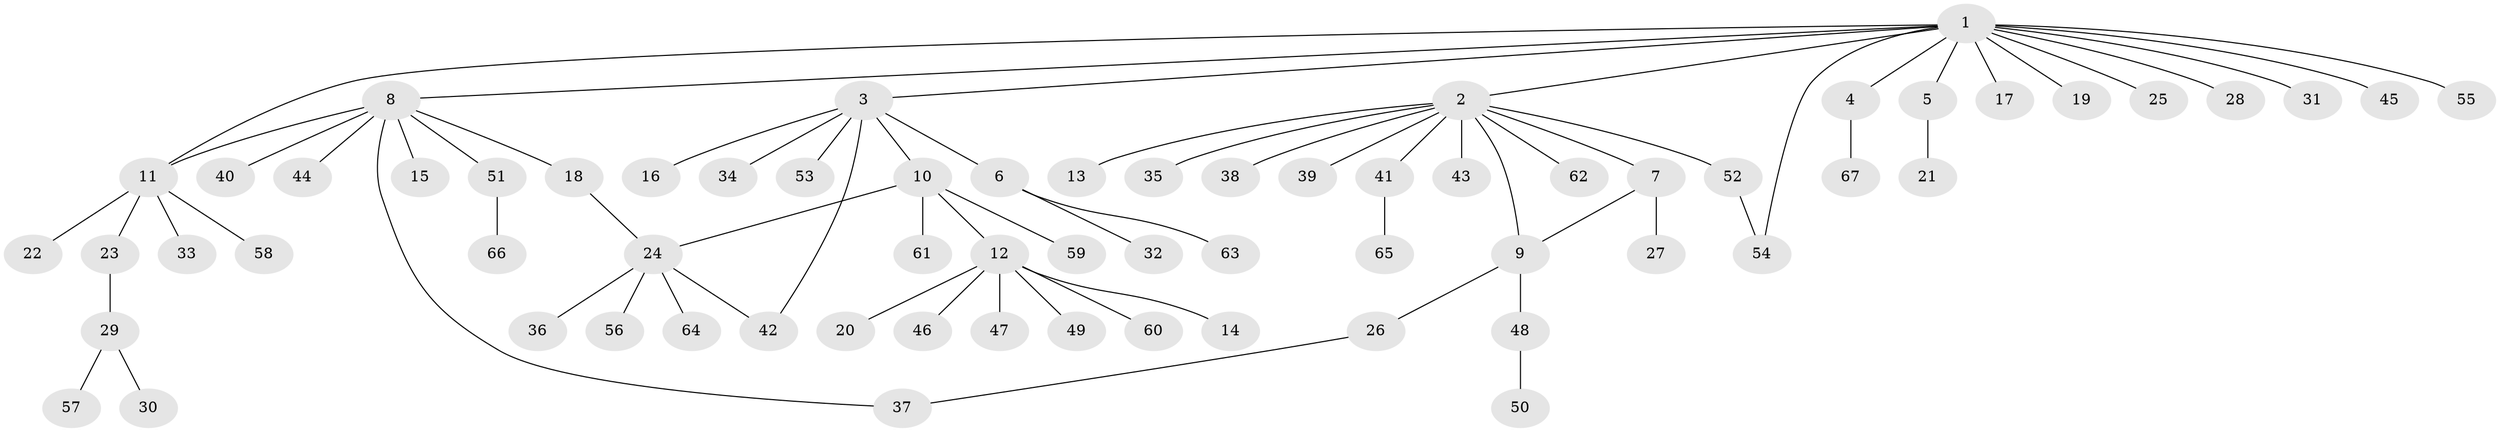 // coarse degree distribution, {13: 0.019230769230769232, 11: 0.019230769230769232, 10: 0.019230769230769232, 1: 0.7115384615384616, 2: 0.1346153846153846, 8: 0.019230769230769232, 4: 0.019230769230769232, 5: 0.019230769230769232, 6: 0.038461538461538464}
// Generated by graph-tools (version 1.1) at 2025/23/03/03/25 07:23:52]
// undirected, 67 vertices, 72 edges
graph export_dot {
graph [start="1"]
  node [color=gray90,style=filled];
  1;
  2;
  3;
  4;
  5;
  6;
  7;
  8;
  9;
  10;
  11;
  12;
  13;
  14;
  15;
  16;
  17;
  18;
  19;
  20;
  21;
  22;
  23;
  24;
  25;
  26;
  27;
  28;
  29;
  30;
  31;
  32;
  33;
  34;
  35;
  36;
  37;
  38;
  39;
  40;
  41;
  42;
  43;
  44;
  45;
  46;
  47;
  48;
  49;
  50;
  51;
  52;
  53;
  54;
  55;
  56;
  57;
  58;
  59;
  60;
  61;
  62;
  63;
  64;
  65;
  66;
  67;
  1 -- 2;
  1 -- 3;
  1 -- 4;
  1 -- 5;
  1 -- 8;
  1 -- 11;
  1 -- 17;
  1 -- 19;
  1 -- 25;
  1 -- 28;
  1 -- 31;
  1 -- 45;
  1 -- 54;
  1 -- 55;
  2 -- 7;
  2 -- 9;
  2 -- 13;
  2 -- 35;
  2 -- 38;
  2 -- 39;
  2 -- 41;
  2 -- 43;
  2 -- 52;
  2 -- 62;
  3 -- 6;
  3 -- 10;
  3 -- 16;
  3 -- 34;
  3 -- 42;
  3 -- 53;
  4 -- 67;
  5 -- 21;
  6 -- 32;
  6 -- 63;
  7 -- 9;
  7 -- 27;
  8 -- 11;
  8 -- 15;
  8 -- 18;
  8 -- 37;
  8 -- 40;
  8 -- 44;
  8 -- 51;
  9 -- 26;
  9 -- 48;
  10 -- 12;
  10 -- 24;
  10 -- 59;
  10 -- 61;
  11 -- 22;
  11 -- 23;
  11 -- 33;
  11 -- 58;
  12 -- 14;
  12 -- 20;
  12 -- 46;
  12 -- 47;
  12 -- 49;
  12 -- 60;
  18 -- 24;
  23 -- 29;
  24 -- 36;
  24 -- 42;
  24 -- 56;
  24 -- 64;
  26 -- 37;
  29 -- 30;
  29 -- 57;
  41 -- 65;
  48 -- 50;
  51 -- 66;
  52 -- 54;
}

